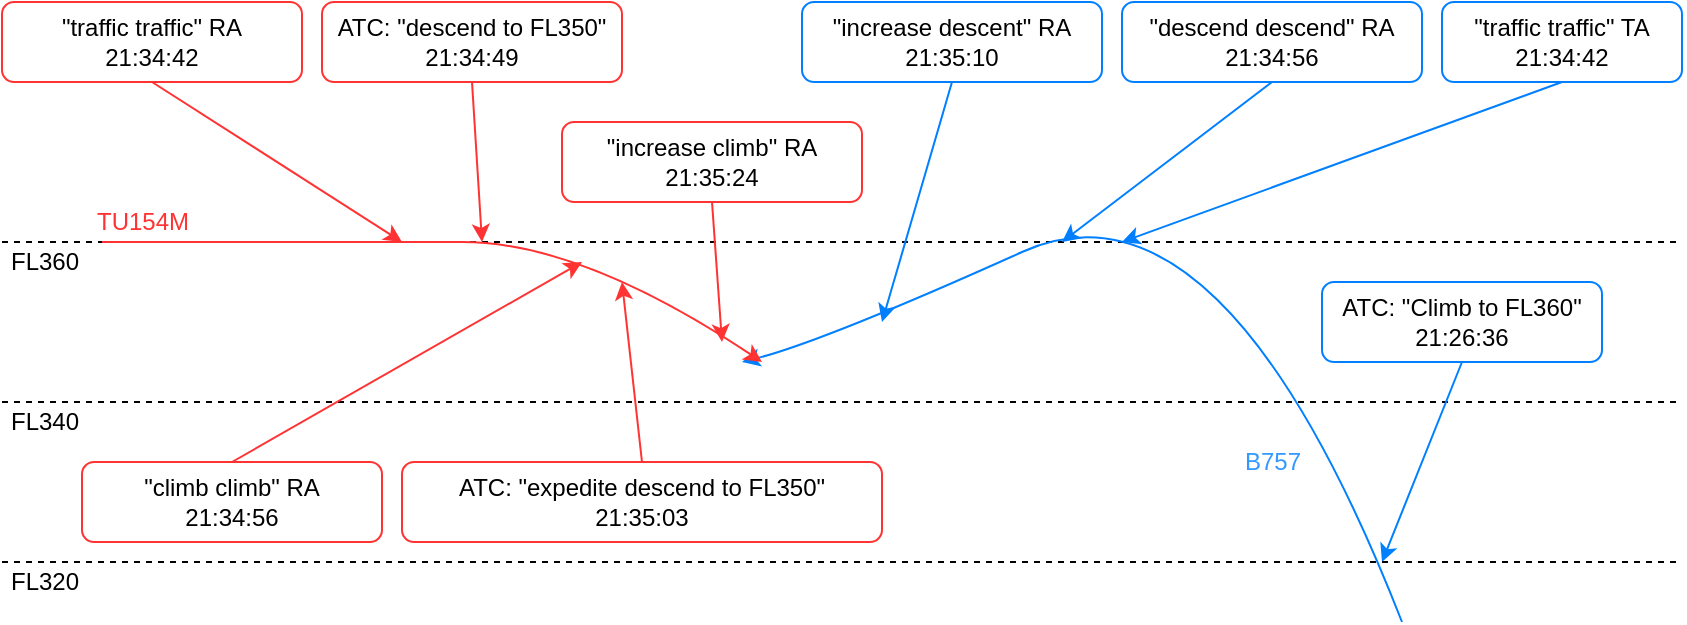 <mxfile version="12.8.1" type="github">
  <diagram id="7Uzv1dr3O8Tn-Kqpd4Ow" name="Page-1">
    <mxGraphModel dx="1422" dy="692" grid="1" gridSize="10" guides="1" tooltips="1" connect="1" arrows="1" fold="1" page="1" pageScale="1" pageWidth="827" pageHeight="1169" math="0" shadow="0">
      <root>
        <mxCell id="0" />
        <mxCell id="1" parent="0" />
        <mxCell id="8G06ZQxfJn5-IABWF8aw-1" value="" style="endArrow=none;dashed=1;html=1;" parent="1" edge="1">
          <mxGeometry width="50" height="50" relative="1" as="geometry">
            <mxPoint x="40" y="160" as="sourcePoint" />
            <mxPoint x="880" y="160" as="targetPoint" />
          </mxGeometry>
        </mxCell>
        <mxCell id="8G06ZQxfJn5-IABWF8aw-2" value="FL360" style="text;html=1;align=center;verticalAlign=middle;resizable=0;points=[];labelBackgroundColor=#ffffff;" parent="8G06ZQxfJn5-IABWF8aw-1" vertex="1" connectable="0">
          <mxGeometry x="-0.485" y="-2" relative="1" as="geometry">
            <mxPoint x="-196" y="8" as="offset" />
          </mxGeometry>
        </mxCell>
        <mxCell id="8G06ZQxfJn5-IABWF8aw-3" value="" style="endArrow=none;dashed=1;html=1;" parent="1" edge="1">
          <mxGeometry width="50" height="50" relative="1" as="geometry">
            <mxPoint x="40" y="240" as="sourcePoint" />
            <mxPoint x="880" y="240" as="targetPoint" />
          </mxGeometry>
        </mxCell>
        <mxCell id="8G06ZQxfJn5-IABWF8aw-4" value="FL340" style="text;html=1;align=center;verticalAlign=middle;resizable=0;points=[];labelBackgroundColor=#ffffff;" parent="8G06ZQxfJn5-IABWF8aw-3" vertex="1" connectable="0">
          <mxGeometry x="-0.485" y="-2" relative="1" as="geometry">
            <mxPoint x="-196" y="8" as="offset" />
          </mxGeometry>
        </mxCell>
        <mxCell id="8G06ZQxfJn5-IABWF8aw-7" value="" style="curved=1;endArrow=classic;html=1;strokeColor=#007FFF;" parent="1" edge="1">
          <mxGeometry width="50" height="50" relative="1" as="geometry">
            <mxPoint x="740" y="350" as="sourcePoint" />
            <mxPoint x="410" y="220" as="targetPoint" />
            <Array as="points">
              <mxPoint x="650" y="120" />
              <mxPoint x="450" y="210" />
            </Array>
          </mxGeometry>
        </mxCell>
        <mxCell id="8G06ZQxfJn5-IABWF8aw-8" value="&quot;traffic traffic&quot; TA&lt;br&gt;21:34:42" style="rounded=1;whiteSpace=wrap;html=1;strokeColor=#007FFF;fillColor=none;" parent="1" vertex="1">
          <mxGeometry x="760" y="40" width="120" height="40" as="geometry" />
        </mxCell>
        <mxCell id="8G06ZQxfJn5-IABWF8aw-11" value="ATC: &quot;Climb to FL360&quot;&lt;br&gt;21:26:36" style="rounded=1;whiteSpace=wrap;html=1;strokeColor=#007FFF;fillColor=none;" parent="1" vertex="1">
          <mxGeometry x="700" y="180" width="140" height="40" as="geometry" />
        </mxCell>
        <mxCell id="8G06ZQxfJn5-IABWF8aw-12" value="&quot;descend descend&quot; RA&lt;br&gt;21:34:56" style="rounded=1;whiteSpace=wrap;html=1;strokeColor=#007FFF;fillColor=none;" parent="1" vertex="1">
          <mxGeometry x="600" y="40" width="150" height="40" as="geometry" />
        </mxCell>
        <mxCell id="8G06ZQxfJn5-IABWF8aw-13" value="" style="endArrow=classic;html=1;strokeColor=#007FFF;exitX=0.5;exitY=1;exitDx=0;exitDy=0;" parent="1" source="8G06ZQxfJn5-IABWF8aw-11" edge="1">
          <mxGeometry width="50" height="50" relative="1" as="geometry">
            <mxPoint x="510" y="350" as="sourcePoint" />
            <mxPoint x="730" y="320" as="targetPoint" />
          </mxGeometry>
        </mxCell>
        <mxCell id="8G06ZQxfJn5-IABWF8aw-14" value="" style="endArrow=classic;html=1;strokeColor=#007FFF;exitX=0.5;exitY=1;exitDx=0;exitDy=0;" parent="1" source="8G06ZQxfJn5-IABWF8aw-8" edge="1">
          <mxGeometry width="50" height="50" relative="1" as="geometry">
            <mxPoint x="800" y="230" as="sourcePoint" />
            <mxPoint x="600" y="160" as="targetPoint" />
          </mxGeometry>
        </mxCell>
        <mxCell id="8G06ZQxfJn5-IABWF8aw-15" value="" style="endArrow=classic;html=1;strokeColor=#007FFF;exitX=0.5;exitY=1;exitDx=0;exitDy=0;" parent="1" source="8G06ZQxfJn5-IABWF8aw-12" edge="1">
          <mxGeometry width="50" height="50" relative="1" as="geometry">
            <mxPoint x="670" y="90" as="sourcePoint" />
            <mxPoint x="570" y="160" as="targetPoint" />
          </mxGeometry>
        </mxCell>
        <mxCell id="8G06ZQxfJn5-IABWF8aw-16" value="&quot;increase descent&quot; RA&lt;br&gt;21:35:10" style="rounded=1;whiteSpace=wrap;html=1;strokeColor=#007FFF;fillColor=none;" parent="1" vertex="1">
          <mxGeometry x="440" y="40" width="150" height="40" as="geometry" />
        </mxCell>
        <mxCell id="8G06ZQxfJn5-IABWF8aw-18" value="" style="endArrow=classic;html=1;strokeColor=#007FFF;exitX=0.5;exitY=1;exitDx=0;exitDy=0;" parent="1" source="8G06ZQxfJn5-IABWF8aw-16" edge="1">
          <mxGeometry width="50" height="50" relative="1" as="geometry">
            <mxPoint x="380" y="80" as="sourcePoint" />
            <mxPoint x="480" y="200" as="targetPoint" />
          </mxGeometry>
        </mxCell>
        <mxCell id="8G06ZQxfJn5-IABWF8aw-20" value="" style="curved=1;endArrow=classic;html=1;strokeColor=#FF3333;" parent="1" edge="1">
          <mxGeometry width="50" height="50" relative="1" as="geometry">
            <mxPoint x="90" y="160" as="sourcePoint" />
            <mxPoint x="420" y="220" as="targetPoint" />
            <Array as="points">
              <mxPoint x="210" y="160" />
              <mxPoint x="330" y="160" />
            </Array>
          </mxGeometry>
        </mxCell>
        <mxCell id="8G06ZQxfJn5-IABWF8aw-21" value="&quot;traffic traffic&quot; RA&lt;br&gt;21:34:42" style="rounded=1;whiteSpace=wrap;html=1;strokeColor=#FF3333;fillColor=none;" parent="1" vertex="1">
          <mxGeometry x="40" y="40" width="150" height="40" as="geometry" />
        </mxCell>
        <mxCell id="8G06ZQxfJn5-IABWF8aw-22" value="" style="endArrow=classic;html=1;strokeColor=#FF3333;exitX=0.5;exitY=1;exitDx=0;exitDy=0;" parent="1" source="8G06ZQxfJn5-IABWF8aw-21" edge="1">
          <mxGeometry width="50" height="50" relative="1" as="geometry">
            <mxPoint x="115" y="250" as="sourcePoint" />
            <mxPoint x="240" y="160" as="targetPoint" />
          </mxGeometry>
        </mxCell>
        <mxCell id="8G06ZQxfJn5-IABWF8aw-27" value="" style="endArrow=none;dashed=1;html=1;" parent="1" edge="1">
          <mxGeometry width="50" height="50" relative="1" as="geometry">
            <mxPoint x="40" y="320" as="sourcePoint" />
            <mxPoint x="880" y="320" as="targetPoint" />
          </mxGeometry>
        </mxCell>
        <mxCell id="8G06ZQxfJn5-IABWF8aw-28" value="FL320" style="text;html=1;align=center;verticalAlign=middle;resizable=0;points=[];labelBackgroundColor=#ffffff;" parent="8G06ZQxfJn5-IABWF8aw-27" vertex="1" connectable="0">
          <mxGeometry x="-0.485" y="-2" relative="1" as="geometry">
            <mxPoint x="-196" y="8" as="offset" />
          </mxGeometry>
        </mxCell>
        <mxCell id="8G06ZQxfJn5-IABWF8aw-29" value="ATC: &quot;descend to FL350&quot;&lt;br&gt;21:34:49" style="rounded=1;whiteSpace=wrap;html=1;strokeColor=#FF3333;fillColor=none;" parent="1" vertex="1">
          <mxGeometry x="200" y="40" width="150" height="40" as="geometry" />
        </mxCell>
        <mxCell id="8G06ZQxfJn5-IABWF8aw-30" value="" style="endArrow=classic;html=1;strokeColor=#FF3333;exitX=0.5;exitY=1;exitDx=0;exitDy=0;" parent="1" source="8G06ZQxfJn5-IABWF8aw-29" edge="1">
          <mxGeometry width="50" height="50" relative="1" as="geometry">
            <mxPoint x="420" y="290" as="sourcePoint" />
            <mxPoint x="280" y="160" as="targetPoint" />
          </mxGeometry>
        </mxCell>
        <mxCell id="8G06ZQxfJn5-IABWF8aw-31" value="&quot;climb climb&quot; RA&lt;br&gt;21:34:56" style="rounded=1;whiteSpace=wrap;html=1;strokeColor=#FF3333;fillColor=none;" parent="1" vertex="1">
          <mxGeometry x="80" y="270" width="150" height="40" as="geometry" />
        </mxCell>
        <mxCell id="8G06ZQxfJn5-IABWF8aw-32" value="" style="endArrow=classic;html=1;strokeColor=#FF3333;exitX=0.5;exitY=0;exitDx=0;exitDy=0;" parent="1" source="8G06ZQxfJn5-IABWF8aw-31" edge="1">
          <mxGeometry width="50" height="50" relative="1" as="geometry">
            <mxPoint x="420" y="290" as="sourcePoint" />
            <mxPoint x="330" y="170" as="targetPoint" />
          </mxGeometry>
        </mxCell>
        <mxCell id="8G06ZQxfJn5-IABWF8aw-33" value="ATC: &quot;expedite descend to FL350&quot;&lt;br&gt;21:35:03" style="rounded=1;whiteSpace=wrap;html=1;strokeColor=#FF3333;fillColor=none;" parent="1" vertex="1">
          <mxGeometry x="240" y="270" width="240" height="40" as="geometry" />
        </mxCell>
        <mxCell id="8G06ZQxfJn5-IABWF8aw-34" value="" style="endArrow=classic;html=1;strokeColor=#FF3333;exitX=0.5;exitY=0;exitDx=0;exitDy=0;" parent="1" source="8G06ZQxfJn5-IABWF8aw-33" edge="1">
          <mxGeometry width="50" height="50" relative="1" as="geometry">
            <mxPoint x="420" y="290" as="sourcePoint" />
            <mxPoint x="350" y="180" as="targetPoint" />
          </mxGeometry>
        </mxCell>
        <mxCell id="8G06ZQxfJn5-IABWF8aw-35" value="&quot;increase climb&quot; RA&lt;br&gt;21:35:24" style="rounded=1;whiteSpace=wrap;html=1;strokeColor=#FF3333;fillColor=none;" parent="1" vertex="1">
          <mxGeometry x="320" y="100" width="150" height="40" as="geometry" />
        </mxCell>
        <mxCell id="8G06ZQxfJn5-IABWF8aw-36" value="" style="endArrow=classic;html=1;strokeColor=#FF3333;exitX=0.5;exitY=1;exitDx=0;exitDy=0;" parent="1" source="8G06ZQxfJn5-IABWF8aw-35" edge="1">
          <mxGeometry width="50" height="50" relative="1" as="geometry">
            <mxPoint x="480" y="440" as="sourcePoint" />
            <mxPoint x="400" y="210" as="targetPoint" />
          </mxGeometry>
        </mxCell>
        <mxCell id="dxMQkwi4DYhekvxn-iRf-1" value="&lt;font color=&quot;#3399ff&quot;&gt;B757&lt;/font&gt;" style="text;html=1;align=center;verticalAlign=middle;resizable=0;points=[];autosize=1;" vertex="1" parent="1">
          <mxGeometry x="655" y="260" width="40" height="20" as="geometry" />
        </mxCell>
        <mxCell id="dxMQkwi4DYhekvxn-iRf-2" value="&lt;font color=&quot;#ff3333&quot;&gt;TU154M&lt;/font&gt;" style="text;html=1;align=center;verticalAlign=middle;resizable=0;points=[];autosize=1;" vertex="1" parent="1">
          <mxGeometry x="80" y="140" width="60" height="20" as="geometry" />
        </mxCell>
      </root>
    </mxGraphModel>
  </diagram>
</mxfile>
